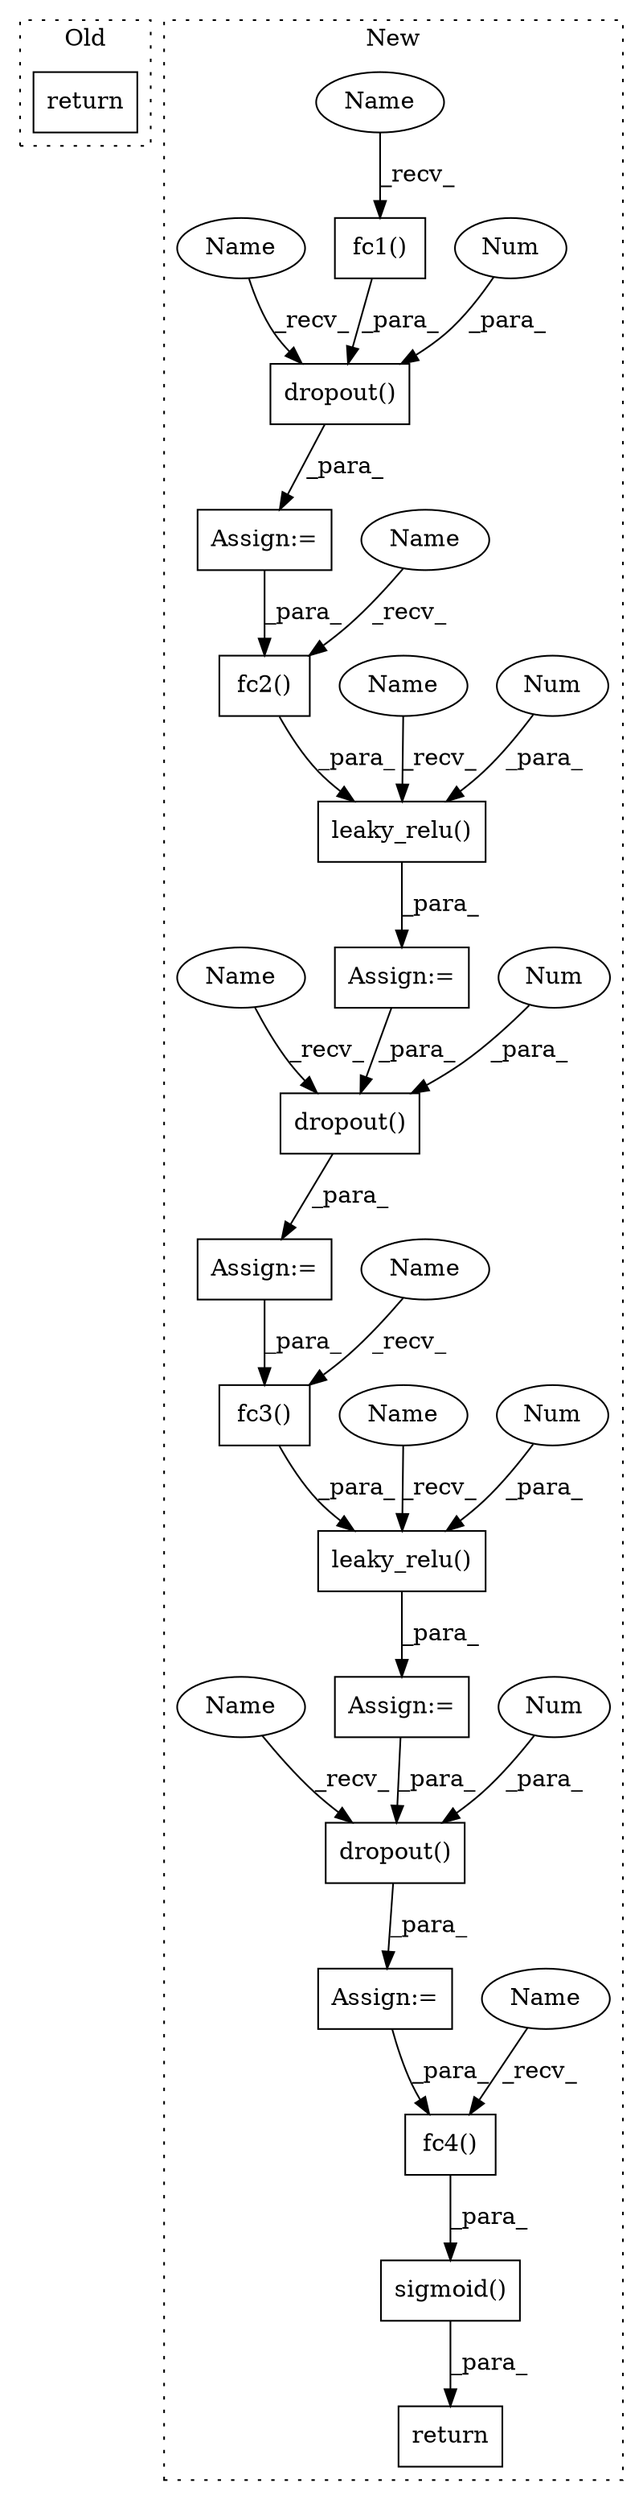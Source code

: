digraph G {
subgraph cluster0 {
1 [label="return" a="93" s="1352" l="7" shape="box"];
label = "Old";
style="dotted";
}
subgraph cluster1 {
2 [label="dropout()" a="75" s="1471,1487" l="10,1" shape="box"];
3 [label="return" a="93" s="1570" l="7" shape="box"];
4 [label="Assign:=" a="68" s="1468" l="3" shape="box"];
5 [label="Assign:=" a="68" s="1498" l="3" shape="box"];
6 [label="Assign:=" a="68" s="1395" l="3" shape="box"];
7 [label="Assign:=" a="68" s="1425" l="3" shape="box"];
8 [label="dropout()" a="75" s="1544,1560" l="10,1" shape="box"];
9 [label="Assign:=" a="68" s="1541" l="3" shape="box"];
10 [label="leaky_relu()" a="75" s="1428,1457" l="13,1" shape="box"];
11 [label="fc4()" a="75" s="1591,1601" l="9,1" shape="box"];
12 [label="fc3()" a="75" s="1514,1524" l="9,1" shape="box"];
13 [label="leaky_relu()" a="75" s="1501,1530" l="13,1" shape="box"];
14 [label="dropout()" a="75" s="1398,1414" l="10,1" shape="box"];
15 [label="sigmoid()" a="75" s="1577,1602" l="14,1" shape="box"];
16 [label="Num" a="76" s="1557" l="3" shape="ellipse"];
17 [label="Num" a="76" s="1484" l="3" shape="ellipse"];
18 [label="Num" a="76" s="1527" l="3" shape="ellipse"];
19 [label="Num" a="76" s="1411" l="3" shape="ellipse"];
20 [label="Num" a="76" s="1454" l="3" shape="ellipse"];
21 [label="fc2()" a="75" s="1441,1451" l="9,1" shape="box"];
22 [label="fc1()" a="75" s="1368,1378" l="9,1" shape="box"];
23 [label="Name" a="87" s="1441" l="4" shape="ellipse"];
24 [label="Name" a="87" s="1368" l="4" shape="ellipse"];
25 [label="Name" a="87" s="1591" l="4" shape="ellipse"];
26 [label="Name" a="87" s="1514" l="4" shape="ellipse"];
27 [label="Name" a="87" s="1428" l="1" shape="ellipse"];
28 [label="Name" a="87" s="1501" l="1" shape="ellipse"];
29 [label="Name" a="87" s="1398" l="1" shape="ellipse"];
30 [label="Name" a="87" s="1471" l="1" shape="ellipse"];
31 [label="Name" a="87" s="1544" l="1" shape="ellipse"];
label = "New";
style="dotted";
}
2 -> 4 [label="_para_"];
4 -> 12 [label="_para_"];
5 -> 8 [label="_para_"];
6 -> 21 [label="_para_"];
7 -> 2 [label="_para_"];
8 -> 9 [label="_para_"];
9 -> 11 [label="_para_"];
10 -> 7 [label="_para_"];
11 -> 15 [label="_para_"];
12 -> 13 [label="_para_"];
13 -> 5 [label="_para_"];
14 -> 6 [label="_para_"];
15 -> 3 [label="_para_"];
16 -> 8 [label="_para_"];
17 -> 2 [label="_para_"];
18 -> 13 [label="_para_"];
19 -> 14 [label="_para_"];
20 -> 10 [label="_para_"];
21 -> 10 [label="_para_"];
22 -> 14 [label="_para_"];
23 -> 21 [label="_recv_"];
24 -> 22 [label="_recv_"];
25 -> 11 [label="_recv_"];
26 -> 12 [label="_recv_"];
27 -> 10 [label="_recv_"];
28 -> 13 [label="_recv_"];
29 -> 14 [label="_recv_"];
30 -> 2 [label="_recv_"];
31 -> 8 [label="_recv_"];
}